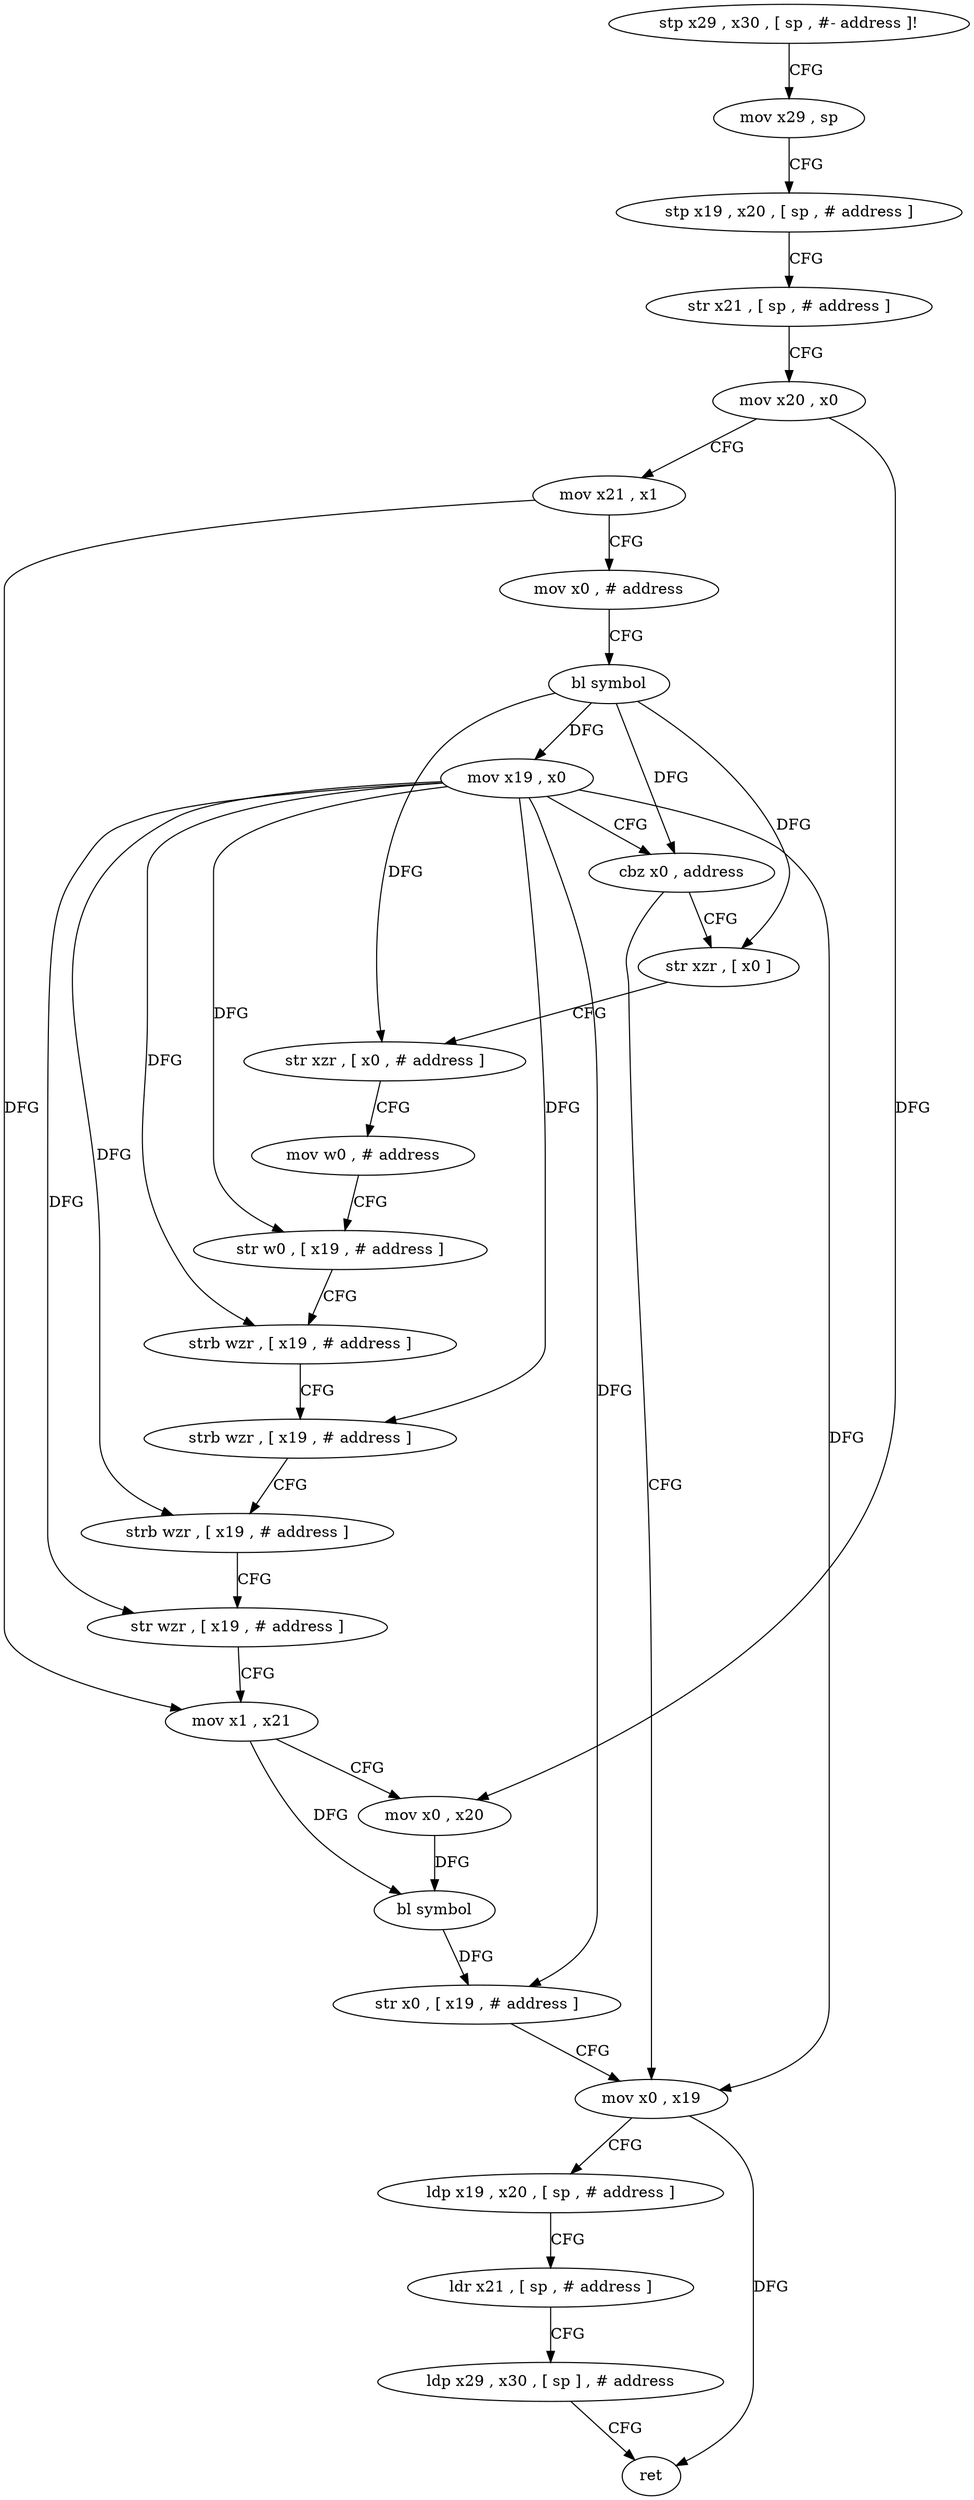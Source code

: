 digraph "func" {
"107192" [label = "stp x29 , x30 , [ sp , #- address ]!" ]
"107196" [label = "mov x29 , sp" ]
"107200" [label = "stp x19 , x20 , [ sp , # address ]" ]
"107204" [label = "str x21 , [ sp , # address ]" ]
"107208" [label = "mov x20 , x0" ]
"107212" [label = "mov x21 , x1" ]
"107216" [label = "mov x0 , # address" ]
"107220" [label = "bl symbol" ]
"107224" [label = "mov x19 , x0" ]
"107228" [label = "cbz x0 , address" ]
"107280" [label = "mov x0 , x19" ]
"107232" [label = "str xzr , [ x0 ]" ]
"107284" [label = "ldp x19 , x20 , [ sp , # address ]" ]
"107288" [label = "ldr x21 , [ sp , # address ]" ]
"107292" [label = "ldp x29 , x30 , [ sp ] , # address" ]
"107296" [label = "ret" ]
"107236" [label = "str xzr , [ x0 , # address ]" ]
"107240" [label = "mov w0 , # address" ]
"107244" [label = "str w0 , [ x19 , # address ]" ]
"107248" [label = "strb wzr , [ x19 , # address ]" ]
"107252" [label = "strb wzr , [ x19 , # address ]" ]
"107256" [label = "strb wzr , [ x19 , # address ]" ]
"107260" [label = "str wzr , [ x19 , # address ]" ]
"107264" [label = "mov x1 , x21" ]
"107268" [label = "mov x0 , x20" ]
"107272" [label = "bl symbol" ]
"107276" [label = "str x0 , [ x19 , # address ]" ]
"107192" -> "107196" [ label = "CFG" ]
"107196" -> "107200" [ label = "CFG" ]
"107200" -> "107204" [ label = "CFG" ]
"107204" -> "107208" [ label = "CFG" ]
"107208" -> "107212" [ label = "CFG" ]
"107208" -> "107268" [ label = "DFG" ]
"107212" -> "107216" [ label = "CFG" ]
"107212" -> "107264" [ label = "DFG" ]
"107216" -> "107220" [ label = "CFG" ]
"107220" -> "107224" [ label = "DFG" ]
"107220" -> "107228" [ label = "DFG" ]
"107220" -> "107232" [ label = "DFG" ]
"107220" -> "107236" [ label = "DFG" ]
"107224" -> "107228" [ label = "CFG" ]
"107224" -> "107280" [ label = "DFG" ]
"107224" -> "107244" [ label = "DFG" ]
"107224" -> "107248" [ label = "DFG" ]
"107224" -> "107252" [ label = "DFG" ]
"107224" -> "107256" [ label = "DFG" ]
"107224" -> "107260" [ label = "DFG" ]
"107224" -> "107276" [ label = "DFG" ]
"107228" -> "107280" [ label = "CFG" ]
"107228" -> "107232" [ label = "CFG" ]
"107280" -> "107284" [ label = "CFG" ]
"107280" -> "107296" [ label = "DFG" ]
"107232" -> "107236" [ label = "CFG" ]
"107284" -> "107288" [ label = "CFG" ]
"107288" -> "107292" [ label = "CFG" ]
"107292" -> "107296" [ label = "CFG" ]
"107236" -> "107240" [ label = "CFG" ]
"107240" -> "107244" [ label = "CFG" ]
"107244" -> "107248" [ label = "CFG" ]
"107248" -> "107252" [ label = "CFG" ]
"107252" -> "107256" [ label = "CFG" ]
"107256" -> "107260" [ label = "CFG" ]
"107260" -> "107264" [ label = "CFG" ]
"107264" -> "107268" [ label = "CFG" ]
"107264" -> "107272" [ label = "DFG" ]
"107268" -> "107272" [ label = "DFG" ]
"107272" -> "107276" [ label = "DFG" ]
"107276" -> "107280" [ label = "CFG" ]
}
